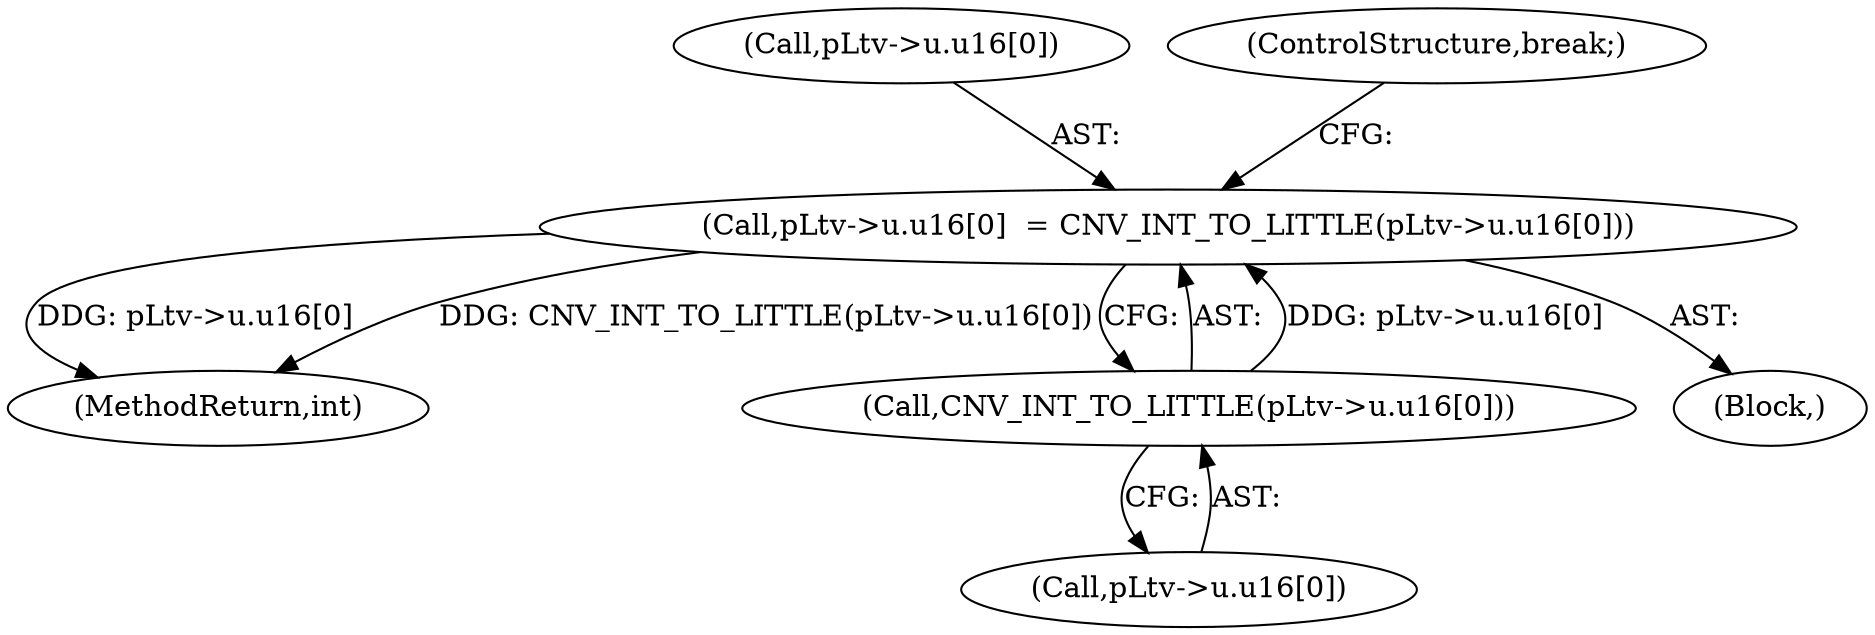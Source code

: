 digraph "0_linux_b5e2f339865fb443107e5b10603e53bbc92dc054_0@array" {
"1000544" [label="(Call,pLtv->u.u16[0]  = CNV_INT_TO_LITTLE(pLtv->u.u16[0]))"];
"1000552" [label="(Call,CNV_INT_TO_LITTLE(pLtv->u.u16[0]))"];
"1000545" [label="(Call,pLtv->u.u16[0])"];
"1002520" [label="(MethodReturn,int)"];
"1000553" [label="(Call,pLtv->u.u16[0])"];
"1000412" [label="(Block,)"];
"1000552" [label="(Call,CNV_INT_TO_LITTLE(pLtv->u.u16[0]))"];
"1000544" [label="(Call,pLtv->u.u16[0]  = CNV_INT_TO_LITTLE(pLtv->u.u16[0]))"];
"1000560" [label="(ControlStructure,break;)"];
"1000544" -> "1000412"  [label="AST: "];
"1000544" -> "1000552"  [label="CFG: "];
"1000545" -> "1000544"  [label="AST: "];
"1000552" -> "1000544"  [label="AST: "];
"1000560" -> "1000544"  [label="CFG: "];
"1000544" -> "1002520"  [label="DDG: pLtv->u.u16[0]"];
"1000544" -> "1002520"  [label="DDG: CNV_INT_TO_LITTLE(pLtv->u.u16[0])"];
"1000552" -> "1000544"  [label="DDG: pLtv->u.u16[0]"];
"1000552" -> "1000553"  [label="CFG: "];
"1000553" -> "1000552"  [label="AST: "];
}
